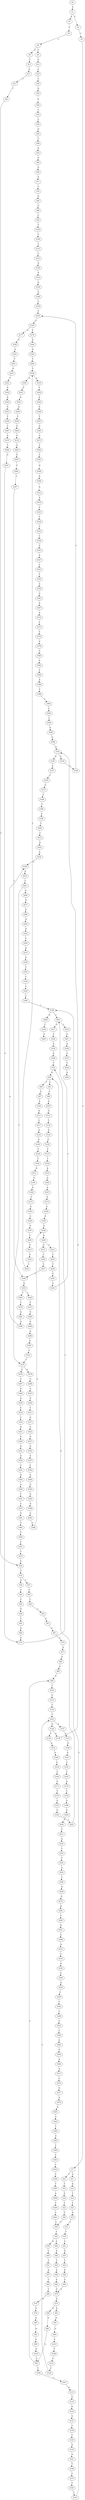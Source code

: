 strict digraph  {
	S0 -> S1 [ label = C ];
	S1 -> S2 [ label = A ];
	S1 -> S3 [ label = T ];
	S2 -> S4 [ label = T ];
	S3 -> S5 [ label = T ];
	S4 -> S6 [ label = C ];
	S5 -> S7 [ label = C ];
	S6 -> S8 [ label = T ];
	S6 -> S9 [ label = G ];
	S7 -> S10 [ label = C ];
	S7 -> S11 [ label = G ];
	S8 -> S12 [ label = G ];
	S9 -> S13 [ label = T ];
	S10 -> S14 [ label = T ];
	S11 -> S15 [ label = A ];
	S12 -> S16 [ label = C ];
	S13 -> S17 [ label = C ];
	S14 -> S18 [ label = G ];
	S15 -> S19 [ label = T ];
	S16 -> S20 [ label = C ];
	S17 -> S21 [ label = C ];
	S18 -> S22 [ label = T ];
	S19 -> S23 [ label = C ];
	S20 -> S24 [ label = A ];
	S21 -> S25 [ label = T ];
	S22 -> S26 [ label = C ];
	S23 -> S27 [ label = G ];
	S24 -> S28 [ label = G ];
	S25 -> S29 [ label = C ];
	S26 -> S30 [ label = C ];
	S27 -> S31 [ label = T ];
	S28 -> S32 [ label = T ];
	S29 -> S33 [ label = T ];
	S30 -> S34 [ label = T ];
	S31 -> S35 [ label = T ];
	S32 -> S36 [ label = C ];
	S33 -> S37 [ label = T ];
	S33 -> S38 [ label = G ];
	S34 -> S39 [ label = A ];
	S34 -> S40 [ label = T ];
	S35 -> S41 [ label = T ];
	S36 -> S42 [ label = G ];
	S37 -> S43 [ label = C ];
	S38 -> S44 [ label = T ];
	S39 -> S45 [ label = C ];
	S40 -> S46 [ label = G ];
	S41 -> S47 [ label = G ];
	S42 -> S48 [ label = T ];
	S43 -> S49 [ label = T ];
	S44 -> S50 [ label = C ];
	S45 -> S51 [ label = T ];
	S46 -> S52 [ label = T ];
	S47 -> S53 [ label = T ];
	S48 -> S54 [ label = A ];
	S49 -> S55 [ label = C ];
	S50 -> S56 [ label = G ];
	S51 -> S57 [ label = A ];
	S52 -> S58 [ label = A ];
	S53 -> S59 [ label = A ];
	S54 -> S60 [ label = A ];
	S55 -> S61 [ label = G ];
	S56 -> S62 [ label = T ];
	S57 -> S63 [ label = C ];
	S58 -> S64 [ label = G ];
	S59 -> S65 [ label = G ];
	S60 -> S66 [ label = G ];
	S61 -> S67 [ label = G ];
	S62 -> S68 [ label = G ];
	S63 -> S69 [ label = C ];
	S64 -> S70 [ label = G ];
	S65 -> S70 [ label = G ];
	S66 -> S71 [ label = A ];
	S67 -> S72 [ label = A ];
	S68 -> S73 [ label = G ];
	S69 -> S74 [ label = A ];
	S70 -> S75 [ label = A ];
	S71 -> S76 [ label = C ];
	S72 -> S77 [ label = G ];
	S73 -> S78 [ label = T ];
	S74 -> S79 [ label = G ];
	S75 -> S80 [ label = G ];
	S75 -> S81 [ label = A ];
	S76 -> S82 [ label = G ];
	S77 -> S83 [ label = A ];
	S78 -> S84 [ label = A ];
	S79 -> S85 [ label = G ];
	S80 -> S86 [ label = A ];
	S81 -> S87 [ label = A ];
	S82 -> S88 [ label = G ];
	S83 -> S89 [ label = G ];
	S84 -> S90 [ label = T ];
	S84 -> S91 [ label = C ];
	S85 -> S92 [ label = A ];
	S86 -> S93 [ label = G ];
	S87 -> S94 [ label = G ];
	S88 -> S95 [ label = C ];
	S89 -> S96 [ label = G ];
	S90 -> S97 [ label = G ];
	S91 -> S98 [ label = C ];
	S92 -> S99 [ label = G ];
	S93 -> S100 [ label = T ];
	S93 -> S96 [ label = G ];
	S94 -> S101 [ label = G ];
	S95 -> S102 [ label = T ];
	S96 -> S103 [ label = T ];
	S97 -> S104 [ label = A ];
	S98 -> S105 [ label = G ];
	S99 -> S106 [ label = A ];
	S100 -> S107 [ label = C ];
	S101 -> S108 [ label = T ];
	S102 -> S109 [ label = C ];
	S103 -> S110 [ label = C ];
	S104 -> S111 [ label = G ];
	S105 -> S112 [ label = G ];
	S106 -> S93 [ label = G ];
	S107 -> S113 [ label = A ];
	S108 -> S114 [ label = C ];
	S109 -> S115 [ label = T ];
	S110 -> S116 [ label = C ];
	S111 -> S117 [ label = C ];
	S112 -> S118 [ label = T ];
	S113 -> S119 [ label = G ];
	S114 -> S120 [ label = C ];
	S115 -> S121 [ label = C ];
	S116 -> S122 [ label = C ];
	S117 -> S123 [ label = G ];
	S118 -> S124 [ label = G ];
	S119 -> S125 [ label = G ];
	S120 -> S122 [ label = C ];
	S121 -> S126 [ label = G ];
	S122 -> S127 [ label = A ];
	S122 -> S128 [ label = G ];
	S123 -> S129 [ label = G ];
	S124 -> S130 [ label = G ];
	S125 -> S131 [ label = A ];
	S126 -> S132 [ label = A ];
	S127 -> S133 [ label = G ];
	S128 -> S134 [ label = G ];
	S128 -> S135 [ label = A ];
	S129 -> S136 [ label = T ];
	S130 -> S137 [ label = T ];
	S131 -> S138 [ label = C ];
	S132 -> S139 [ label = A ];
	S133 -> S140 [ label = A ];
	S134 -> S141 [ label = A ];
	S135 -> S142 [ label = A ];
	S136 -> S143 [ label = C ];
	S137 -> S144 [ label = T ];
	S138 -> S145 [ label = C ];
	S139 -> S146 [ label = G ];
	S140 -> S147 [ label = G ];
	S141 -> S148 [ label = G ];
	S142 -> S149 [ label = A ];
	S142 -> S150 [ label = G ];
	S143 -> S151 [ label = G ];
	S144 -> S152 [ label = A ];
	S145 -> S153 [ label = A ];
	S146 -> S154 [ label = T ];
	S147 -> S155 [ label = C ];
	S148 -> S156 [ label = G ];
	S149 -> S157 [ label = G ];
	S150 -> S158 [ label = T ];
	S151 -> S159 [ label = C ];
	S152 -> S160 [ label = G ];
	S153 -> S161 [ label = G ];
	S154 -> S162 [ label = C ];
	S155 -> S163 [ label = C ];
	S156 -> S164 [ label = C ];
	S157 -> S165 [ label = T ];
	S158 -> S162 [ label = C ];
	S159 -> S166 [ label = A ];
	S160 -> S167 [ label = A ];
	S161 -> S168 [ label = T ];
	S162 -> S169 [ label = G ];
	S163 -> S170 [ label = A ];
	S164 -> S171 [ label = G ];
	S165 -> S172 [ label = G ];
	S166 -> S173 [ label = C ];
	S167 -> S174 [ label = A ];
	S168 -> S175 [ label = C ];
	S169 -> S176 [ label = C ];
	S169 -> S177 [ label = A ];
	S170 -> S178 [ label = C ];
	S171 -> S179 [ label = T ];
	S172 -> S180 [ label = T ];
	S173 -> S181 [ label = G ];
	S174 -> S182 [ label = G ];
	S175 -> S183 [ label = T ];
	S176 -> S184 [ label = G ];
	S177 -> S185 [ label = G ];
	S178 -> S186 [ label = G ];
	S179 -> S187 [ label = G ];
	S180 -> S188 [ label = C ];
	S181 -> S189 [ label = C ];
	S182 -> S190 [ label = G ];
	S183 -> S191 [ label = C ];
	S184 -> S192 [ label = G ];
	S185 -> S193 [ label = G ];
	S186 -> S194 [ label = G ];
	S187 -> S195 [ label = G ];
	S188 -> S196 [ label = G ];
	S189 -> S197 [ label = G ];
	S190 -> S198 [ label = G ];
	S191 -> S199 [ label = T ];
	S192 -> S200 [ label = C ];
	S193 -> S201 [ label = T ];
	S194 -> S202 [ label = T ];
	S195 -> S203 [ label = T ];
	S196 -> S204 [ label = T ];
	S197 -> S205 [ label = C ];
	S198 -> S206 [ label = G ];
	S199 -> S207 [ label = C ];
	S199 -> S208 [ label = G ];
	S200 -> S209 [ label = T ];
	S201 -> S210 [ label = A ];
	S202 -> S211 [ label = T ];
	S203 -> S84 [ label = A ];
	S204 -> S212 [ label = C ];
	S205 -> S213 [ label = G ];
	S206 -> S214 [ label = T ];
	S206 -> S215 [ label = G ];
	S207 -> S216 [ label = T ];
	S207 -> S217 [ label = G ];
	S208 -> S218 [ label = T ];
	S209 -> S219 [ label = A ];
	S209 -> S220 [ label = G ];
	S210 -> S221 [ label = T ];
	S211 -> S222 [ label = A ];
	S212 -> S223 [ label = G ];
	S213 -> S224 [ label = G ];
	S214 -> S225 [ label = C ];
	S215 -> S226 [ label = T ];
	S216 -> S227 [ label = G ];
	S217 -> S228 [ label = T ];
	S218 -> S229 [ label = A ];
	S219 -> S230 [ label = T ];
	S220 -> S231 [ label = G ];
	S221 -> S232 [ label = A ];
	S222 -> S233 [ label = C ];
	S223 -> S234 [ label = G ];
	S224 -> S235 [ label = C ];
	S225 -> S236 [ label = T ];
	S226 -> S237 [ label = C ];
	S227 -> S238 [ label = A ];
	S228 -> S239 [ label = G ];
	S230 -> S240 [ label = A ];
	S231 -> S241 [ label = A ];
	S232 -> S242 [ label = A ];
	S233 -> S243 [ label = T ];
	S234 -> S244 [ label = A ];
	S235 -> S209 [ label = T ];
	S236 -> S245 [ label = C ];
	S237 -> S246 [ label = C ];
	S238 -> S247 [ label = G ];
	S239 -> S248 [ label = G ];
	S240 -> S249 [ label = G ];
	S241 -> S250 [ label = A ];
	S242 -> S251 [ label = G ];
	S243 -> S252 [ label = G ];
	S244 -> S253 [ label = A ];
	S245 -> S254 [ label = T ];
	S246 -> S255 [ label = G ];
	S247 -> S256 [ label = T ];
	S248 -> S78 [ label = T ];
	S249 -> S257 [ label = T ];
	S250 -> S258 [ label = T ];
	S251 -> S259 [ label = T ];
	S252 -> S260 [ label = C ];
	S253 -> S261 [ label = C ];
	S254 -> S207 [ label = C ];
	S255 -> S262 [ label = C ];
	S255 -> S263 [ label = T ];
	S256 -> S264 [ label = A ];
	S257 -> S265 [ label = A ];
	S258 -> S266 [ label = G ];
	S259 -> S267 [ label = C ];
	S260 -> S268 [ label = A ];
	S261 -> S269 [ label = A ];
	S261 -> S270 [ label = T ];
	S262 -> S271 [ label = C ];
	S263 -> S272 [ label = C ];
	S265 -> S273 [ label = G ];
	S266 -> S274 [ label = G ];
	S267 -> S275 [ label = G ];
	S268 -> S276 [ label = G ];
	S269 -> S277 [ label = G ];
	S270 -> S278 [ label = G ];
	S270 -> S279 [ label = A ];
	S271 -> S280 [ label = G ];
	S272 -> S281 [ label = G ];
	S273 -> S282 [ label = C ];
	S274 -> S283 [ label = G ];
	S275 -> S284 [ label = T ];
	S276 -> S285 [ label = A ];
	S277 -> S286 [ label = G ];
	S278 -> S287 [ label = C ];
	S279 -> S288 [ label = C ];
	S280 -> S289 [ label = G ];
	S281 -> S290 [ label = G ];
	S282 -> S291 [ label = C ];
	S283 -> S292 [ label = G ];
	S284 -> S293 [ label = G ];
	S285 -> S294 [ label = C ];
	S286 -> S295 [ label = A ];
	S287 -> S296 [ label = A ];
	S288 -> S297 [ label = A ];
	S289 -> S298 [ label = A ];
	S290 -> S244 [ label = A ];
	S291 -> S299 [ label = G ];
	S292 -> S300 [ label = T ];
	S293 -> S73 [ label = G ];
	S294 -> S301 [ label = G ];
	S295 -> S302 [ label = A ];
	S296 -> S303 [ label = A ];
	S297 -> S304 [ label = A ];
	S298 -> S305 [ label = A ];
	S299 -> S306 [ label = A ];
	S300 -> S307 [ label = C ];
	S301 -> S308 [ label = G ];
	S302 -> S309 [ label = T ];
	S303 -> S310 [ label = C ];
	S304 -> S311 [ label = C ];
	S305 -> S312 [ label = C ];
	S306 -> S313 [ label = A ];
	S307 -> S246 [ label = C ];
	S308 -> S314 [ label = A ];
	S309 -> S315 [ label = A ];
	S310 -> S316 [ label = C ];
	S311 -> S317 [ label = G ];
	S312 -> S270 [ label = T ];
	S313 -> S318 [ label = A ];
	S314 -> S319 [ label = C ];
	S315 -> S320 [ label = G ];
	S316 -> S321 [ label = A ];
	S317 -> S322 [ label = A ];
	S318 -> S323 [ label = C ];
	S319 -> S324 [ label = A ];
	S320 -> S325 [ label = T ];
	S321 -> S326 [ label = G ];
	S322 -> S327 [ label = A ];
	S323 -> S328 [ label = C ];
	S324 -> S329 [ label = C ];
	S325 -> S330 [ label = C ];
	S326 -> S331 [ label = A ];
	S327 -> S332 [ label = A ];
	S328 -> S333 [ label = C ];
	S329 -> S334 [ label = A ];
	S330 -> S335 [ label = T ];
	S331 -> S336 [ label = A ];
	S332 -> S337 [ label = A ];
	S333 -> S338 [ label = C ];
	S334 -> S339 [ label = C ];
	S335 -> S340 [ label = C ];
	S336 -> S341 [ label = C ];
	S337 -> S342 [ label = C ];
	S338 -> S343 [ label = G ];
	S339 -> S344 [ label = C ];
	S340 -> S199 [ label = T ];
	S341 -> S345 [ label = A ];
	S342 -> S346 [ label = A ];
	S343 -> S347 [ label = A ];
	S344 -> S348 [ label = T ];
	S345 -> S349 [ label = G ];
	S346 -> S350 [ label = G ];
	S347 -> S351 [ label = C ];
	S348 -> S352 [ label = C ];
	S349 -> S353 [ label = C ];
	S350 -> S354 [ label = A ];
	S351 -> S355 [ label = T ];
	S352 -> S356 [ label = T ];
	S353 -> S357 [ label = C ];
	S354 -> S358 [ label = A ];
	S355 -> S359 [ label = A ];
	S356 -> S360 [ label = A ];
	S357 -> S361 [ label = G ];
	S358 -> S362 [ label = G ];
	S359 -> S363 [ label = G ];
	S360 -> S364 [ label = G ];
	S361 -> S365 [ label = T ];
	S362 -> S366 [ label = G ];
	S363 -> S367 [ label = A ];
	S364 -> S368 [ label = A ];
	S365 -> S369 [ label = C ];
	S366 -> S198 [ label = G ];
	S367 -> S370 [ label = A ];
	S368 -> S371 [ label = A ];
	S369 -> S372 [ label = C ];
	S370 -> S373 [ label = T ];
	S371 -> S374 [ label = C ];
	S372 -> S375 [ label = T ];
	S373 -> S376 [ label = C ];
	S374 -> S377 [ label = G ];
	S375 -> S29 [ label = C ];
	S376 -> S378 [ label = G ];
	S377 -> S379 [ label = A ];
	S378 -> S380 [ label = G ];
	S379 -> S381 [ label = G ];
	S380 -> S382 [ label = G ];
	S381 -> S383 [ label = G ];
	S382 -> S384 [ label = T ];
	S383 -> S385 [ label = T ];
	S384 -> S386 [ label = A ];
	S385 -> S387 [ label = G ];
	S386 -> S388 [ label = T ];
	S387 -> S389 [ label = T ];
	S388 -> S390 [ label = C ];
	S389 -> S391 [ label = C ];
	S390 -> S392 [ label = C ];
	S391 -> S393 [ label = C ];
	S392 -> S394 [ label = C ];
	S393 -> S395 [ label = C ];
	S394 -> S396 [ label = G ];
	S395 -> S397 [ label = T ];
	S396 -> S398 [ label = A ];
	S397 -> S399 [ label = G ];
	S398 -> S142 [ label = A ];
	S399 -> S400 [ label = T ];
	S400 -> S401 [ label = C ];
	S401 -> S30 [ label = C ];
}
